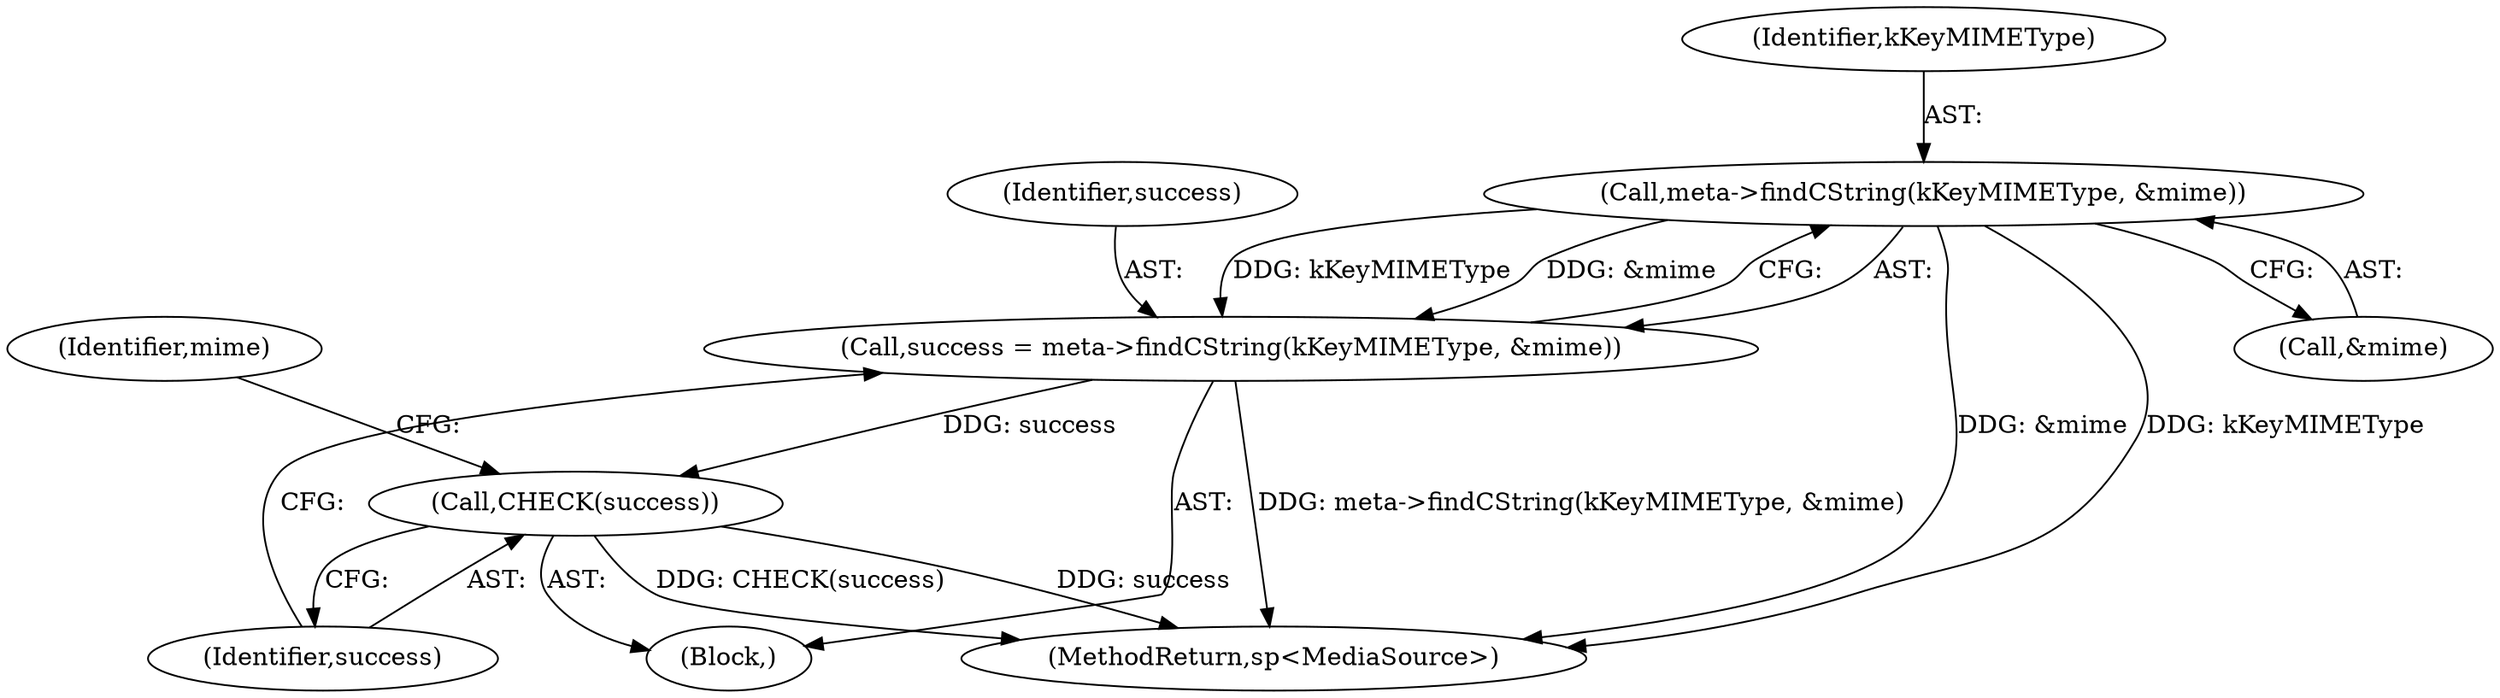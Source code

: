digraph "0_Android_0bb5ced60304da7f61478ffd359e7ba65d72f181_0@pointer" {
"1000128" [label="(Call,meta->findCString(kKeyMIMEType, &mime))"];
"1000126" [label="(Call,success = meta->findCString(kKeyMIMEType, &mime))"];
"1000132" [label="(Call,CHECK(success))"];
"1000133" [label="(Identifier,success)"];
"1000129" [label="(Identifier,kKeyMIMEType)"];
"1000130" [label="(Call,&mime)"];
"1000136" [label="(Identifier,mime)"];
"1000126" [label="(Call,success = meta->findCString(kKeyMIMEType, &mime))"];
"1000132" [label="(Call,CHECK(success))"];
"1000127" [label="(Identifier,success)"];
"1000264" [label="(MethodReturn,sp<MediaSource>)"];
"1000128" [label="(Call,meta->findCString(kKeyMIMEType, &mime))"];
"1000108" [label="(Block,)"];
"1000128" -> "1000126"  [label="AST: "];
"1000128" -> "1000130"  [label="CFG: "];
"1000129" -> "1000128"  [label="AST: "];
"1000130" -> "1000128"  [label="AST: "];
"1000126" -> "1000128"  [label="CFG: "];
"1000128" -> "1000264"  [label="DDG: &mime"];
"1000128" -> "1000264"  [label="DDG: kKeyMIMEType"];
"1000128" -> "1000126"  [label="DDG: kKeyMIMEType"];
"1000128" -> "1000126"  [label="DDG: &mime"];
"1000126" -> "1000108"  [label="AST: "];
"1000127" -> "1000126"  [label="AST: "];
"1000133" -> "1000126"  [label="CFG: "];
"1000126" -> "1000264"  [label="DDG: meta->findCString(kKeyMIMEType, &mime)"];
"1000126" -> "1000132"  [label="DDG: success"];
"1000132" -> "1000108"  [label="AST: "];
"1000132" -> "1000133"  [label="CFG: "];
"1000133" -> "1000132"  [label="AST: "];
"1000136" -> "1000132"  [label="CFG: "];
"1000132" -> "1000264"  [label="DDG: CHECK(success)"];
"1000132" -> "1000264"  [label="DDG: success"];
}
